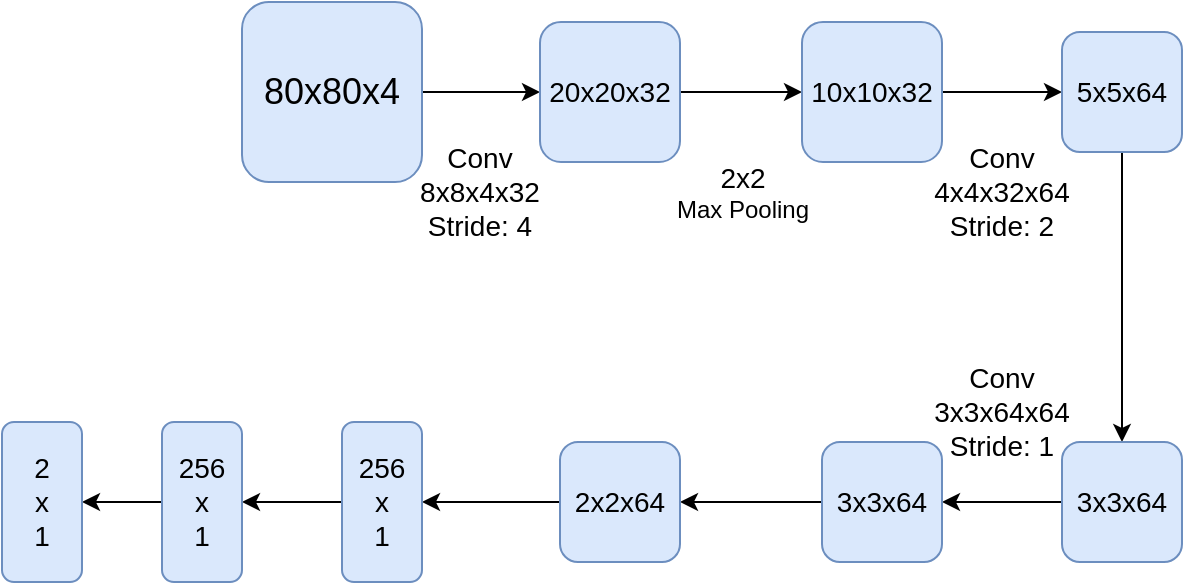 <mxfile version="21.8.1" type="github">
  <diagram name="第 1 页" id="yR9HOdzIv7jTi1fBP0-I">
    <mxGraphModel dx="922" dy="539" grid="1" gridSize="10" guides="1" tooltips="1" connect="1" arrows="1" fold="1" page="1" pageScale="1" pageWidth="827" pageHeight="1169" math="0" shadow="0">
      <root>
        <mxCell id="0" />
        <mxCell id="1" parent="0" />
        <mxCell id="huxlr9JHoWnAr4w4-cFv-16" style="edgeStyle=orthogonalEdgeStyle;rounded=0;orthogonalLoop=1;jettySize=auto;html=1;exitX=1;exitY=0.5;exitDx=0;exitDy=0;entryX=0;entryY=0.5;entryDx=0;entryDy=0;" edge="1" parent="1" source="huxlr9JHoWnAr4w4-cFv-1" target="huxlr9JHoWnAr4w4-cFv-3">
          <mxGeometry relative="1" as="geometry" />
        </mxCell>
        <mxCell id="huxlr9JHoWnAr4w4-cFv-1" value="&lt;font style=&quot;font-size: 18px;&quot;&gt;80x80x4&lt;/font&gt;" style="rounded=1;whiteSpace=wrap;html=1;fillColor=#dae8fc;strokeColor=#6c8ebf;" vertex="1" parent="1">
          <mxGeometry x="230" y="100" width="90" height="90" as="geometry" />
        </mxCell>
        <mxCell id="huxlr9JHoWnAr4w4-cFv-17" style="edgeStyle=orthogonalEdgeStyle;rounded=0;orthogonalLoop=1;jettySize=auto;html=1;exitX=1;exitY=0.5;exitDx=0;exitDy=0;entryX=0;entryY=0.5;entryDx=0;entryDy=0;" edge="1" parent="1" source="huxlr9JHoWnAr4w4-cFv-3" target="huxlr9JHoWnAr4w4-cFv-4">
          <mxGeometry relative="1" as="geometry" />
        </mxCell>
        <mxCell id="huxlr9JHoWnAr4w4-cFv-3" value="&lt;font style=&quot;font-size: 14px;&quot;&gt;20x20x32&lt;/font&gt;" style="rounded=1;whiteSpace=wrap;html=1;fillColor=#dae8fc;strokeColor=#6c8ebf;" vertex="1" parent="1">
          <mxGeometry x="379" y="110" width="70" height="70" as="geometry" />
        </mxCell>
        <mxCell id="huxlr9JHoWnAr4w4-cFv-18" style="edgeStyle=orthogonalEdgeStyle;rounded=0;orthogonalLoop=1;jettySize=auto;html=1;exitX=1;exitY=0.5;exitDx=0;exitDy=0;entryX=0;entryY=0.5;entryDx=0;entryDy=0;" edge="1" parent="1" source="huxlr9JHoWnAr4w4-cFv-4" target="huxlr9JHoWnAr4w4-cFv-5">
          <mxGeometry relative="1" as="geometry" />
        </mxCell>
        <mxCell id="huxlr9JHoWnAr4w4-cFv-4" value="&lt;font style=&quot;font-size: 14px;&quot;&gt;10x10x32&lt;/font&gt;" style="rounded=1;whiteSpace=wrap;html=1;fillColor=#dae8fc;strokeColor=#6c8ebf;" vertex="1" parent="1">
          <mxGeometry x="510" y="110" width="70" height="70" as="geometry" />
        </mxCell>
        <mxCell id="huxlr9JHoWnAr4w4-cFv-19" style="edgeStyle=orthogonalEdgeStyle;rounded=0;orthogonalLoop=1;jettySize=auto;html=1;exitX=0.5;exitY=1;exitDx=0;exitDy=0;entryX=0.5;entryY=0;entryDx=0;entryDy=0;" edge="1" parent="1" source="huxlr9JHoWnAr4w4-cFv-5" target="huxlr9JHoWnAr4w4-cFv-10">
          <mxGeometry relative="1" as="geometry" />
        </mxCell>
        <mxCell id="huxlr9JHoWnAr4w4-cFv-5" value="&lt;font style=&quot;font-size: 14px;&quot;&gt;5x5x64&lt;/font&gt;" style="rounded=1;whiteSpace=wrap;html=1;fillColor=#dae8fc;strokeColor=#6c8ebf;" vertex="1" parent="1">
          <mxGeometry x="640" y="115" width="60" height="60" as="geometry" />
        </mxCell>
        <mxCell id="huxlr9JHoWnAr4w4-cFv-20" style="edgeStyle=orthogonalEdgeStyle;rounded=0;orthogonalLoop=1;jettySize=auto;html=1;exitX=0;exitY=0.5;exitDx=0;exitDy=0;entryX=1;entryY=0.5;entryDx=0;entryDy=0;" edge="1" parent="1" source="huxlr9JHoWnAr4w4-cFv-10" target="huxlr9JHoWnAr4w4-cFv-11">
          <mxGeometry relative="1" as="geometry" />
        </mxCell>
        <mxCell id="huxlr9JHoWnAr4w4-cFv-10" value="&lt;font style=&quot;font-size: 14px;&quot;&gt;3x3x64&lt;/font&gt;" style="rounded=1;whiteSpace=wrap;html=1;fillColor=#dae8fc;strokeColor=#6c8ebf;" vertex="1" parent="1">
          <mxGeometry x="640" y="320" width="60" height="60" as="geometry" />
        </mxCell>
        <mxCell id="huxlr9JHoWnAr4w4-cFv-21" style="edgeStyle=orthogonalEdgeStyle;rounded=0;orthogonalLoop=1;jettySize=auto;html=1;exitX=0;exitY=0.5;exitDx=0;exitDy=0;entryX=1;entryY=0.5;entryDx=0;entryDy=0;" edge="1" parent="1" source="huxlr9JHoWnAr4w4-cFv-11" target="huxlr9JHoWnAr4w4-cFv-12">
          <mxGeometry relative="1" as="geometry" />
        </mxCell>
        <mxCell id="huxlr9JHoWnAr4w4-cFv-11" value="&lt;font style=&quot;font-size: 14px;&quot;&gt;3x3x64&lt;/font&gt;" style="rounded=1;whiteSpace=wrap;html=1;fillColor=#dae8fc;strokeColor=#6c8ebf;" vertex="1" parent="1">
          <mxGeometry x="520" y="320" width="60" height="60" as="geometry" />
        </mxCell>
        <mxCell id="huxlr9JHoWnAr4w4-cFv-22" style="edgeStyle=orthogonalEdgeStyle;rounded=0;orthogonalLoop=1;jettySize=auto;html=1;exitX=0;exitY=0.5;exitDx=0;exitDy=0;entryX=1;entryY=0.5;entryDx=0;entryDy=0;" edge="1" parent="1" source="huxlr9JHoWnAr4w4-cFv-12" target="huxlr9JHoWnAr4w4-cFv-13">
          <mxGeometry relative="1" as="geometry" />
        </mxCell>
        <mxCell id="huxlr9JHoWnAr4w4-cFv-12" value="&lt;font style=&quot;font-size: 14px;&quot;&gt;2x2x64&lt;/font&gt;" style="rounded=1;whiteSpace=wrap;html=1;fillColor=#dae8fc;strokeColor=#6c8ebf;" vertex="1" parent="1">
          <mxGeometry x="389" y="320" width="60" height="60" as="geometry" />
        </mxCell>
        <mxCell id="huxlr9JHoWnAr4w4-cFv-23" style="edgeStyle=orthogonalEdgeStyle;rounded=0;orthogonalLoop=1;jettySize=auto;html=1;exitX=0;exitY=0.5;exitDx=0;exitDy=0;entryX=1;entryY=0.5;entryDx=0;entryDy=0;" edge="1" parent="1" source="huxlr9JHoWnAr4w4-cFv-13" target="huxlr9JHoWnAr4w4-cFv-14">
          <mxGeometry relative="1" as="geometry" />
        </mxCell>
        <mxCell id="huxlr9JHoWnAr4w4-cFv-13" value="&lt;font style=&quot;font-size: 14px;&quot;&gt;256&lt;br&gt;x&lt;br&gt;1&lt;br&gt;&lt;/font&gt;" style="rounded=1;whiteSpace=wrap;html=1;fillColor=#dae8fc;strokeColor=#6c8ebf;" vertex="1" parent="1">
          <mxGeometry x="280" y="310" width="40" height="80" as="geometry" />
        </mxCell>
        <mxCell id="huxlr9JHoWnAr4w4-cFv-24" style="edgeStyle=orthogonalEdgeStyle;rounded=0;orthogonalLoop=1;jettySize=auto;html=1;exitX=0;exitY=0.5;exitDx=0;exitDy=0;entryX=1;entryY=0.5;entryDx=0;entryDy=0;" edge="1" parent="1" source="huxlr9JHoWnAr4w4-cFv-14" target="huxlr9JHoWnAr4w4-cFv-15">
          <mxGeometry relative="1" as="geometry" />
        </mxCell>
        <mxCell id="huxlr9JHoWnAr4w4-cFv-14" value="&lt;font style=&quot;font-size: 14px;&quot;&gt;256&lt;br&gt;x&lt;br&gt;1&lt;br&gt;&lt;/font&gt;" style="rounded=1;whiteSpace=wrap;html=1;fillColor=#dae8fc;strokeColor=#6c8ebf;" vertex="1" parent="1">
          <mxGeometry x="190" y="310" width="40" height="80" as="geometry" />
        </mxCell>
        <mxCell id="huxlr9JHoWnAr4w4-cFv-15" value="&lt;font style=&quot;font-size: 14px;&quot;&gt;2&lt;br&gt;x&lt;br&gt;1&lt;br&gt;&lt;/font&gt;" style="rounded=1;whiteSpace=wrap;html=1;fillColor=#dae8fc;strokeColor=#6c8ebf;" vertex="1" parent="1">
          <mxGeometry x="110" y="310" width="40" height="80" as="geometry" />
        </mxCell>
        <mxCell id="huxlr9JHoWnAr4w4-cFv-25" value="&lt;font style=&quot;font-size: 14px;&quot;&gt;Conv&lt;br&gt;8x8x4x32&lt;br&gt;Stride: 4&lt;/font&gt;" style="text;html=1;strokeColor=none;fillColor=none;align=center;verticalAlign=middle;whiteSpace=wrap;rounded=0;" vertex="1" parent="1">
          <mxGeometry x="319" y="180" width="60" height="30" as="geometry" />
        </mxCell>
        <mxCell id="huxlr9JHoWnAr4w4-cFv-26" value="&lt;font style=&quot;font-size: 14px;&quot;&gt;Conv&lt;br&gt;4x4x32x64&lt;br&gt;Stride: 2&lt;/font&gt;" style="text;html=1;strokeColor=none;fillColor=none;align=center;verticalAlign=middle;whiteSpace=wrap;rounded=0;" vertex="1" parent="1">
          <mxGeometry x="580" y="180" width="60" height="30" as="geometry" />
        </mxCell>
        <mxCell id="huxlr9JHoWnAr4w4-cFv-27" value="&lt;span style=&quot;font-size: 14px;&quot;&gt;2x2&lt;br&gt;&lt;/span&gt;Max Pooling" style="text;html=1;strokeColor=none;fillColor=none;align=center;verticalAlign=middle;whiteSpace=wrap;rounded=0;" vertex="1" parent="1">
          <mxGeometry x="445" y="180" width="71" height="30" as="geometry" />
        </mxCell>
        <mxCell id="huxlr9JHoWnAr4w4-cFv-28" value="&lt;font style=&quot;font-size: 14px;&quot;&gt;Conv&lt;br&gt;3x3x64x64&lt;br&gt;Stride: 1&lt;/font&gt;" style="text;html=1;strokeColor=none;fillColor=none;align=center;verticalAlign=middle;whiteSpace=wrap;rounded=0;" vertex="1" parent="1">
          <mxGeometry x="580" y="290" width="60" height="30" as="geometry" />
        </mxCell>
      </root>
    </mxGraphModel>
  </diagram>
</mxfile>
